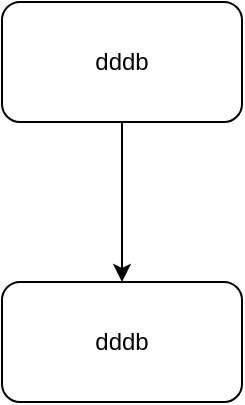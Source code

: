<mxfile version="21.1.5" type="github">
  <diagram name="第 1 页" id="q0XqCOJWzBecfLWAUeSO">
    <mxGraphModel dx="880" dy="395" grid="1" gridSize="10" guides="1" tooltips="1" connect="1" arrows="1" fold="1" page="1" pageScale="1" pageWidth="827" pageHeight="1169" math="0" shadow="0">
      <root>
        <mxCell id="0" />
        <mxCell id="1" parent="0" />
        <mxCell id="MnvQxf13NGKPKCo_IFaC-3" value="" style="edgeStyle=orthogonalEdgeStyle;rounded=0;orthogonalLoop=1;jettySize=auto;html=1;" edge="1" parent="1" source="MnvQxf13NGKPKCo_IFaC-1" target="MnvQxf13NGKPKCo_IFaC-2">
          <mxGeometry relative="1" as="geometry" />
        </mxCell>
        <mxCell id="MnvQxf13NGKPKCo_IFaC-1" value="dddb" style="rounded=1;whiteSpace=wrap;html=1;" vertex="1" parent="1">
          <mxGeometry x="250" y="130" width="120" height="60" as="geometry" />
        </mxCell>
        <mxCell id="MnvQxf13NGKPKCo_IFaC-2" value="dddb" style="rounded=1;whiteSpace=wrap;html=1;" vertex="1" parent="1">
          <mxGeometry x="250" y="270" width="120" height="60" as="geometry" />
        </mxCell>
      </root>
    </mxGraphModel>
  </diagram>
</mxfile>
